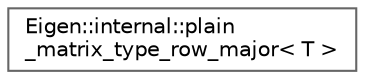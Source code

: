 digraph "Graphical Class Hierarchy"
{
 // LATEX_PDF_SIZE
  bgcolor="transparent";
  edge [fontname=Helvetica,fontsize=10,labelfontname=Helvetica,labelfontsize=10];
  node [fontname=Helvetica,fontsize=10,shape=box,height=0.2,width=0.4];
  rankdir="LR";
  Node0 [id="Node000000",label="Eigen::internal::plain\l_matrix_type_row_major\< T \>",height=0.2,width=0.4,color="grey40", fillcolor="white", style="filled",URL="$structEigen_1_1internal_1_1plain__matrix__type__row__major.html",tooltip=" "];
}
